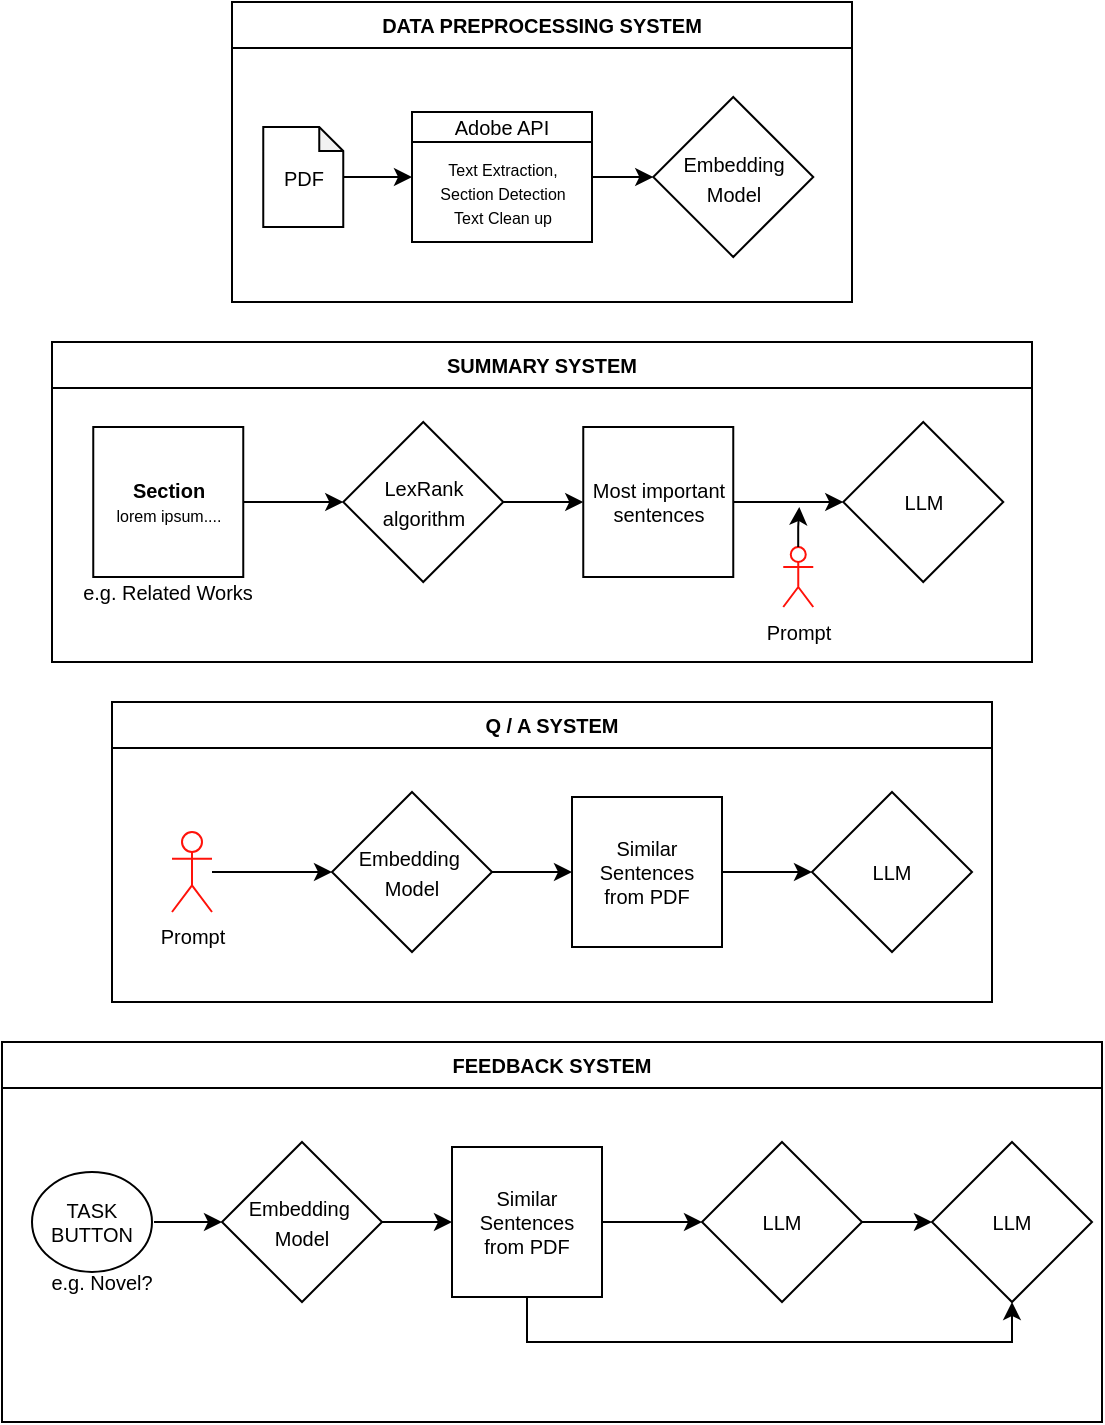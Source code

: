 <mxfile version="20.3.0" type="device"><diagram id="GBBaEN9dsa5JMKjY4h_D" name="Page-1"><mxGraphModel dx="1422" dy="845" grid="1" gridSize="10" guides="1" tooltips="1" connect="1" arrows="1" fold="1" page="1" pageScale="1" pageWidth="850" pageHeight="1100" math="0" shadow="0"><root><mxCell id="0"/><mxCell id="1" parent="0"/><mxCell id="hTPu8LLP3sLjWbO39l7V-20" value="SUMMARY SYSTEM" style="swimlane;strokeColor=default;fontSize=10;fillColor=none;gradientColor=none;" vertex="1" parent="1"><mxGeometry x="150" y="340" width="490" height="160" as="geometry"/></mxCell><mxCell id="hTPu8LLP3sLjWbO39l7V-27" value="" style="edgeStyle=orthogonalEdgeStyle;rounded=0;orthogonalLoop=1;jettySize=auto;html=1;fontSize=10;" edge="1" parent="hTPu8LLP3sLjWbO39l7V-20" source="hTPu8LLP3sLjWbO39l7V-25" target="hTPu8LLP3sLjWbO39l7V-26"><mxGeometry relative="1" as="geometry"/></mxCell><mxCell id="hTPu8LLP3sLjWbO39l7V-25" value="&lt;b&gt;Section&lt;/b&gt;&lt;br&gt;&lt;font style=&quot;font-size: 8px;&quot;&gt;lorem ipsum....&lt;/font&gt;" style="whiteSpace=wrap;html=1;aspect=fixed;strokeColor=default;fontSize=10;fillColor=none;gradientColor=none;" vertex="1" parent="hTPu8LLP3sLjWbO39l7V-20"><mxGeometry x="20.63" y="42.5" width="75" height="75" as="geometry"/></mxCell><mxCell id="hTPu8LLP3sLjWbO39l7V-29" value="" style="edgeStyle=orthogonalEdgeStyle;rounded=0;orthogonalLoop=1;jettySize=auto;html=1;fontSize=10;" edge="1" parent="hTPu8LLP3sLjWbO39l7V-20" source="hTPu8LLP3sLjWbO39l7V-26" target="hTPu8LLP3sLjWbO39l7V-28"><mxGeometry relative="1" as="geometry"/></mxCell><mxCell id="hTPu8LLP3sLjWbO39l7V-26" value="&lt;font style=&quot;font-size: 10px;&quot;&gt;LexRank&lt;br&gt;algorithm&lt;/font&gt;" style="rhombus;whiteSpace=wrap;html=1;strokeColor=default;fillColor=none;gradientColor=none;" vertex="1" parent="hTPu8LLP3sLjWbO39l7V-20"><mxGeometry x="145.63" y="40" width="80" height="80" as="geometry"/></mxCell><mxCell id="hTPu8LLP3sLjWbO39l7V-33" value="" style="edgeStyle=orthogonalEdgeStyle;rounded=0;orthogonalLoop=1;jettySize=auto;html=1;fontSize=10;" edge="1" parent="hTPu8LLP3sLjWbO39l7V-20" source="hTPu8LLP3sLjWbO39l7V-28" target="hTPu8LLP3sLjWbO39l7V-30"><mxGeometry relative="1" as="geometry"/></mxCell><mxCell id="hTPu8LLP3sLjWbO39l7V-28" value="Most important sentences" style="whiteSpace=wrap;html=1;aspect=fixed;strokeColor=default;fontSize=10;fillColor=none;gradientColor=none;" vertex="1" parent="hTPu8LLP3sLjWbO39l7V-20"><mxGeometry x="265.63" y="42.5" width="75" height="75" as="geometry"/></mxCell><mxCell id="hTPu8LLP3sLjWbO39l7V-30" value="&lt;span style=&quot;font-size: 10px;&quot;&gt;LLM&lt;/span&gt;" style="rhombus;whiteSpace=wrap;html=1;strokeColor=default;fillColor=none;gradientColor=none;" vertex="1" parent="hTPu8LLP3sLjWbO39l7V-20"><mxGeometry x="395.63" y="40" width="80" height="80" as="geometry"/></mxCell><mxCell id="hTPu8LLP3sLjWbO39l7V-43" value="Prompt" style="shape=umlActor;verticalLabelPosition=bottom;verticalAlign=top;html=1;outlineConnect=0;strokeColor=#FF120A;fontSize=10;fillColor=none;gradientColor=none;" vertex="1" parent="hTPu8LLP3sLjWbO39l7V-20"><mxGeometry x="365.63" y="102.5" width="15" height="30" as="geometry"/></mxCell><mxCell id="hTPu8LLP3sLjWbO39l7V-90" value="e.g. Related Works" style="text;html=1;strokeColor=none;fillColor=none;align=center;verticalAlign=middle;whiteSpace=wrap;rounded=0;fontSize=10;" vertex="1" parent="hTPu8LLP3sLjWbO39l7V-20"><mxGeometry x="14.38" y="115" width="87.5" height="20" as="geometry"/></mxCell><mxCell id="hTPu8LLP3sLjWbO39l7V-34" value="" style="group" vertex="1" connectable="0" parent="1"><mxGeometry x="240" y="170" width="310" height="150" as="geometry"/></mxCell><mxCell id="hTPu8LLP3sLjWbO39l7V-11" value="Adobe API" style="swimlane;strokeColor=default;fontSize=10;fillColor=none;gradientColor=none;startSize=15;fontStyle=0" vertex="1" parent="hTPu8LLP3sLjWbO39l7V-34"><mxGeometry x="90" y="55" width="90" height="65" as="geometry"/></mxCell><mxCell id="hTPu8LLP3sLjWbO39l7V-12" value="&lt;font style=&quot;font-size: 8px;&quot;&gt;Text Extraction,&lt;br&gt;Section Detection&lt;br&gt;Text Clean up&lt;br&gt;&lt;/font&gt;" style="text;html=1;align=center;verticalAlign=middle;resizable=0;points=[];autosize=1;strokeColor=none;fillColor=none;fontSize=10;" vertex="1" parent="hTPu8LLP3sLjWbO39l7V-11"><mxGeometry y="15" width="90" height="50" as="geometry"/></mxCell><mxCell id="hTPu8LLP3sLjWbO39l7V-15" value="" style="edgeStyle=orthogonalEdgeStyle;rounded=0;orthogonalLoop=1;jettySize=auto;html=1;fontSize=7;entryX=0;entryY=0.5;entryDx=0;entryDy=0;" edge="1" parent="hTPu8LLP3sLjWbO39l7V-34" source="hTPu8LLP3sLjWbO39l7V-8" target="hTPu8LLP3sLjWbO39l7V-11"><mxGeometry relative="1" as="geometry"/></mxCell><mxCell id="hTPu8LLP3sLjWbO39l7V-16" value="" style="edgeStyle=orthogonalEdgeStyle;rounded=0;orthogonalLoop=1;jettySize=auto;html=1;fontSize=7;exitX=1;exitY=0.5;exitDx=0;exitDy=0;" edge="1" parent="hTPu8LLP3sLjWbO39l7V-34" source="hTPu8LLP3sLjWbO39l7V-11" target="hTPu8LLP3sLjWbO39l7V-6"><mxGeometry relative="1" as="geometry"><mxPoint x="180" y="80" as="sourcePoint"/></mxGeometry></mxCell><mxCell id="hTPu8LLP3sLjWbO39l7V-19" value="DATA PREPROCESSING SYSTEM" style="swimlane;strokeColor=default;fontSize=10;fillColor=none;gradientColor=none;" vertex="1" parent="hTPu8LLP3sLjWbO39l7V-34"><mxGeometry width="310" height="150" as="geometry"/></mxCell><mxCell id="hTPu8LLP3sLjWbO39l7V-8" value="PDF" style="shape=note;whiteSpace=wrap;html=1;backgroundOutline=1;darkOpacity=0.05;strokeColor=default;fontSize=10;fillColor=none;gradientColor=none;size=12;" vertex="1" parent="hTPu8LLP3sLjWbO39l7V-19"><mxGeometry x="15.63" y="62.5" width="40" height="50" as="geometry"/></mxCell><mxCell id="hTPu8LLP3sLjWbO39l7V-6" value="&lt;font style=&quot;font-size: 10px;&quot;&gt;Embedding&lt;br&gt;Model&lt;/font&gt;" style="rhombus;whiteSpace=wrap;html=1;strokeColor=default;fillColor=none;gradientColor=none;" vertex="1" parent="hTPu8LLP3sLjWbO39l7V-19"><mxGeometry x="210.63" y="47.5" width="80" height="80" as="geometry"/></mxCell><mxCell id="hTPu8LLP3sLjWbO39l7V-35" value="Q / A SYSTEM" style="swimlane;strokeColor=default;fontSize=10;fillColor=none;gradientColor=none;" vertex="1" parent="1"><mxGeometry x="180" y="520" width="440" height="150" as="geometry"/></mxCell><mxCell id="hTPu8LLP3sLjWbO39l7V-38" value="" style="edgeStyle=orthogonalEdgeStyle;rounded=0;orthogonalLoop=1;jettySize=auto;html=1;fontSize=10;" edge="1" parent="hTPu8LLP3sLjWbO39l7V-35" source="hTPu8LLP3sLjWbO39l7V-39" target="hTPu8LLP3sLjWbO39l7V-41"><mxGeometry relative="1" as="geometry"/></mxCell><mxCell id="hTPu8LLP3sLjWbO39l7V-39" value="&lt;span style=&quot;font-size: 10px;&quot;&gt;Embedding&amp;nbsp;&lt;br&gt;Model&lt;br&gt;&lt;/span&gt;" style="rhombus;whiteSpace=wrap;html=1;strokeColor=default;fillColor=none;gradientColor=none;" vertex="1" parent="hTPu8LLP3sLjWbO39l7V-35"><mxGeometry x="110" y="45" width="80" height="80" as="geometry"/></mxCell><mxCell id="hTPu8LLP3sLjWbO39l7V-40" value="" style="edgeStyle=orthogonalEdgeStyle;rounded=0;orthogonalLoop=1;jettySize=auto;html=1;fontSize=10;entryX=0;entryY=0.5;entryDx=0;entryDy=0;" edge="1" parent="hTPu8LLP3sLjWbO39l7V-35" source="hTPu8LLP3sLjWbO39l7V-41" target="hTPu8LLP3sLjWbO39l7V-42"><mxGeometry relative="1" as="geometry"><mxPoint x="330.024" y="87.524" as="targetPoint"/></mxGeometry></mxCell><mxCell id="hTPu8LLP3sLjWbO39l7V-41" value="Similar&lt;br&gt;Sentences&lt;br&gt;from PDF" style="whiteSpace=wrap;html=1;aspect=fixed;strokeColor=default;fontSize=10;fillColor=none;gradientColor=none;" vertex="1" parent="hTPu8LLP3sLjWbO39l7V-35"><mxGeometry x="230" y="47.5" width="75" height="75" as="geometry"/></mxCell><mxCell id="hTPu8LLP3sLjWbO39l7V-42" value="&lt;span style=&quot;font-size: 10px;&quot;&gt;LLM&lt;/span&gt;" style="rhombus;whiteSpace=wrap;html=1;strokeColor=default;fillColor=none;gradientColor=none;" vertex="1" parent="hTPu8LLP3sLjWbO39l7V-35"><mxGeometry x="350" y="45" width="80" height="80" as="geometry"/></mxCell><mxCell id="hTPu8LLP3sLjWbO39l7V-64" value="" style="edgeStyle=orthogonalEdgeStyle;rounded=0;orthogonalLoop=1;jettySize=auto;html=1;fontSize=10;" edge="1" parent="hTPu8LLP3sLjWbO39l7V-35" source="hTPu8LLP3sLjWbO39l7V-62" target="hTPu8LLP3sLjWbO39l7V-39"><mxGeometry relative="1" as="geometry"/></mxCell><mxCell id="hTPu8LLP3sLjWbO39l7V-62" value="Prompt" style="shape=umlActor;verticalLabelPosition=bottom;verticalAlign=top;html=1;outlineConnect=0;strokeColor=#FF120A;fontSize=10;fillColor=none;gradientColor=none;" vertex="1" parent="hTPu8LLP3sLjWbO39l7V-35"><mxGeometry x="30" y="65" width="20" height="40" as="geometry"/></mxCell><mxCell id="hTPu8LLP3sLjWbO39l7V-78" value="FEEDBACK SYSTEM" style="swimlane;strokeColor=default;fontSize=10;fillColor=none;gradientColor=none;" vertex="1" parent="1"><mxGeometry x="125" y="690" width="550" height="190" as="geometry"/></mxCell><mxCell id="hTPu8LLP3sLjWbO39l7V-100" value="" style="edgeStyle=orthogonalEdgeStyle;rounded=0;orthogonalLoop=1;jettySize=auto;html=1;fontSize=10;" edge="1" parent="hTPu8LLP3sLjWbO39l7V-78" source="hTPu8LLP3sLjWbO39l7V-83" target="hTPu8LLP3sLjWbO39l7V-97"><mxGeometry relative="1" as="geometry"/></mxCell><mxCell id="hTPu8LLP3sLjWbO39l7V-83" value="&lt;span style=&quot;font-size: 10px;&quot;&gt;LLM&lt;/span&gt;" style="rhombus;whiteSpace=wrap;html=1;strokeColor=default;fillColor=none;gradientColor=none;" vertex="1" parent="hTPu8LLP3sLjWbO39l7V-78"><mxGeometry x="350" y="50" width="80" height="80" as="geometry"/></mxCell><mxCell id="hTPu8LLP3sLjWbO39l7V-95" value="" style="edgeStyle=orthogonalEdgeStyle;rounded=0;orthogonalLoop=1;jettySize=auto;html=1;fontSize=10;" edge="1" parent="hTPu8LLP3sLjWbO39l7V-78" source="hTPu8LLP3sLjWbO39l7V-88" target="hTPu8LLP3sLjWbO39l7V-92"><mxGeometry relative="1" as="geometry"/></mxCell><mxCell id="hTPu8LLP3sLjWbO39l7V-88" value="TASK&lt;br&gt;BUTTON" style="ellipse;whiteSpace=wrap;html=1;fontSize=10;perimeterSpacing=1;shadow=0;" vertex="1" parent="hTPu8LLP3sLjWbO39l7V-78"><mxGeometry x="15" y="65" width="60" height="50" as="geometry"/></mxCell><mxCell id="hTPu8LLP3sLjWbO39l7V-89" value="e.g. Novel?" style="text;html=1;strokeColor=none;fillColor=none;align=center;verticalAlign=middle;whiteSpace=wrap;rounded=0;fontSize=10;" vertex="1" parent="hTPu8LLP3sLjWbO39l7V-78"><mxGeometry x="20" y="110" width="60" height="20" as="geometry"/></mxCell><mxCell id="hTPu8LLP3sLjWbO39l7V-96" value="" style="edgeStyle=orthogonalEdgeStyle;rounded=0;orthogonalLoop=1;jettySize=auto;html=1;fontSize=10;" edge="1" parent="hTPu8LLP3sLjWbO39l7V-78" source="hTPu8LLP3sLjWbO39l7V-92" target="hTPu8LLP3sLjWbO39l7V-93"><mxGeometry relative="1" as="geometry"/></mxCell><mxCell id="hTPu8LLP3sLjWbO39l7V-92" value="&lt;span style=&quot;font-size: 10px;&quot;&gt;Embedding&amp;nbsp;&lt;br&gt;Model&lt;br&gt;&lt;/span&gt;" style="rhombus;whiteSpace=wrap;html=1;strokeColor=default;fillColor=none;gradientColor=none;" vertex="1" parent="hTPu8LLP3sLjWbO39l7V-78"><mxGeometry x="110" y="50" width="80" height="80" as="geometry"/></mxCell><mxCell id="hTPu8LLP3sLjWbO39l7V-107" value="" style="edgeStyle=orthogonalEdgeStyle;rounded=0;orthogonalLoop=1;jettySize=auto;html=1;fontSize=10;" edge="1" parent="hTPu8LLP3sLjWbO39l7V-78" source="hTPu8LLP3sLjWbO39l7V-93" target="hTPu8LLP3sLjWbO39l7V-83"><mxGeometry relative="1" as="geometry"/></mxCell><mxCell id="hTPu8LLP3sLjWbO39l7V-108" style="edgeStyle=orthogonalEdgeStyle;rounded=0;orthogonalLoop=1;jettySize=auto;html=1;entryX=0.5;entryY=1;entryDx=0;entryDy=0;fontSize=10;" edge="1" parent="hTPu8LLP3sLjWbO39l7V-78" source="hTPu8LLP3sLjWbO39l7V-93" target="hTPu8LLP3sLjWbO39l7V-97"><mxGeometry relative="1" as="geometry"><Array as="points"><mxPoint x="262" y="150"/><mxPoint x="505" y="150"/></Array></mxGeometry></mxCell><mxCell id="hTPu8LLP3sLjWbO39l7V-93" value="Similar&lt;br&gt;Sentences&lt;br&gt;from PDF" style="whiteSpace=wrap;html=1;aspect=fixed;strokeColor=default;fontSize=10;fillColor=none;gradientColor=none;" vertex="1" parent="hTPu8LLP3sLjWbO39l7V-78"><mxGeometry x="225" y="52.5" width="75" height="75" as="geometry"/></mxCell><mxCell id="hTPu8LLP3sLjWbO39l7V-97" value="&lt;span style=&quot;font-size: 10px;&quot;&gt;LLM&lt;/span&gt;" style="rhombus;whiteSpace=wrap;html=1;strokeColor=default;fillColor=none;gradientColor=none;" vertex="1" parent="hTPu8LLP3sLjWbO39l7V-78"><mxGeometry x="465" y="50" width="80" height="80" as="geometry"/></mxCell><mxCell id="hTPu8LLP3sLjWbO39l7V-104" style="edgeStyle=orthogonalEdgeStyle;rounded=0;orthogonalLoop=1;jettySize=auto;html=1;fontSize=10;" edge="1" parent="1" source="hTPu8LLP3sLjWbO39l7V-43"><mxGeometry relative="1" as="geometry"><mxPoint x="523.63" y="422.5" as="targetPoint"/><Array as="points"><mxPoint x="523.63" y="432.5"/><mxPoint x="523.63" y="432.5"/></Array></mxGeometry></mxCell></root></mxGraphModel></diagram></mxfile>
